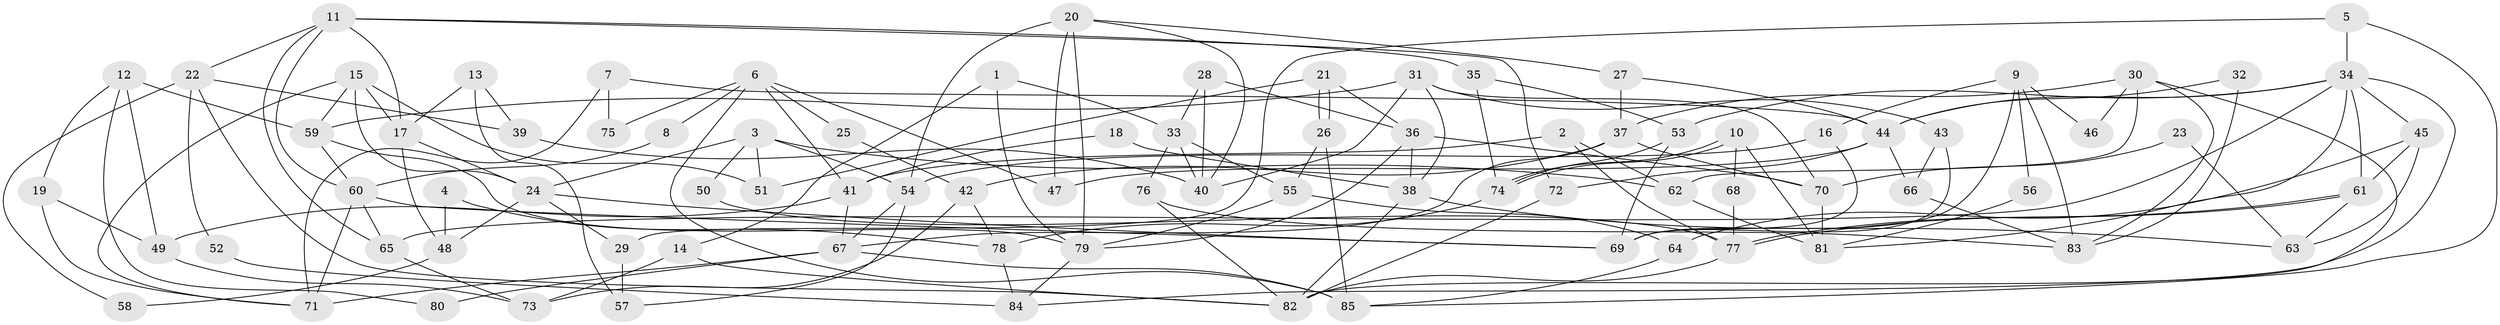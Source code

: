 // Generated by graph-tools (version 1.1) at 2025/36/03/09/25 02:36:17]
// undirected, 85 vertices, 170 edges
graph export_dot {
graph [start="1"]
  node [color=gray90,style=filled];
  1;
  2;
  3;
  4;
  5;
  6;
  7;
  8;
  9;
  10;
  11;
  12;
  13;
  14;
  15;
  16;
  17;
  18;
  19;
  20;
  21;
  22;
  23;
  24;
  25;
  26;
  27;
  28;
  29;
  30;
  31;
  32;
  33;
  34;
  35;
  36;
  37;
  38;
  39;
  40;
  41;
  42;
  43;
  44;
  45;
  46;
  47;
  48;
  49;
  50;
  51;
  52;
  53;
  54;
  55;
  56;
  57;
  58;
  59;
  60;
  61;
  62;
  63;
  64;
  65;
  66;
  67;
  68;
  69;
  70;
  71;
  72;
  73;
  74;
  75;
  76;
  77;
  78;
  79;
  80;
  81;
  82;
  83;
  84;
  85;
  1 -- 33;
  1 -- 79;
  1 -- 14;
  2 -- 77;
  2 -- 62;
  2 -- 41;
  3 -- 24;
  3 -- 51;
  3 -- 50;
  3 -- 54;
  3 -- 62;
  4 -- 48;
  4 -- 78;
  5 -- 85;
  5 -- 34;
  5 -- 29;
  6 -- 41;
  6 -- 47;
  6 -- 8;
  6 -- 25;
  6 -- 75;
  6 -- 85;
  7 -- 44;
  7 -- 71;
  7 -- 75;
  8 -- 60;
  9 -- 83;
  9 -- 69;
  9 -- 16;
  9 -- 46;
  9 -- 56;
  10 -- 74;
  10 -- 74;
  10 -- 81;
  10 -- 68;
  11 -- 60;
  11 -- 22;
  11 -- 17;
  11 -- 35;
  11 -- 65;
  11 -- 72;
  12 -- 19;
  12 -- 49;
  12 -- 59;
  12 -- 80;
  13 -- 57;
  13 -- 17;
  13 -- 39;
  14 -- 82;
  14 -- 73;
  15 -- 17;
  15 -- 59;
  15 -- 24;
  15 -- 51;
  15 -- 71;
  16 -- 54;
  16 -- 69;
  17 -- 24;
  17 -- 48;
  18 -- 41;
  18 -- 38;
  19 -- 49;
  19 -- 71;
  20 -- 40;
  20 -- 79;
  20 -- 27;
  20 -- 47;
  20 -- 54;
  21 -- 26;
  21 -- 26;
  21 -- 36;
  21 -- 51;
  22 -- 82;
  22 -- 39;
  22 -- 52;
  22 -- 58;
  23 -- 70;
  23 -- 63;
  24 -- 69;
  24 -- 29;
  24 -- 48;
  25 -- 42;
  26 -- 85;
  26 -- 55;
  27 -- 37;
  27 -- 44;
  28 -- 36;
  28 -- 33;
  28 -- 40;
  29 -- 57;
  30 -- 82;
  30 -- 62;
  30 -- 37;
  30 -- 46;
  30 -- 83;
  31 -- 43;
  31 -- 70;
  31 -- 38;
  31 -- 40;
  31 -- 59;
  32 -- 44;
  32 -- 83;
  33 -- 40;
  33 -- 55;
  33 -- 76;
  34 -- 65;
  34 -- 53;
  34 -- 44;
  34 -- 45;
  34 -- 61;
  34 -- 81;
  34 -- 84;
  35 -- 53;
  35 -- 74;
  36 -- 79;
  36 -- 38;
  36 -- 70;
  37 -- 67;
  37 -- 42;
  37 -- 70;
  38 -- 63;
  38 -- 82;
  39 -- 40;
  41 -- 67;
  41 -- 49;
  42 -- 73;
  42 -- 78;
  43 -- 69;
  43 -- 66;
  44 -- 47;
  44 -- 66;
  44 -- 72;
  45 -- 61;
  45 -- 63;
  45 -- 64;
  48 -- 58;
  49 -- 73;
  50 -- 77;
  52 -- 84;
  53 -- 74;
  53 -- 69;
  54 -- 57;
  54 -- 67;
  55 -- 79;
  55 -- 64;
  56 -- 81;
  59 -- 60;
  59 -- 79;
  60 -- 71;
  60 -- 65;
  60 -- 69;
  61 -- 77;
  61 -- 77;
  61 -- 63;
  62 -- 81;
  64 -- 85;
  65 -- 73;
  66 -- 83;
  67 -- 85;
  67 -- 71;
  67 -- 80;
  68 -- 77;
  70 -- 81;
  72 -- 82;
  74 -- 78;
  76 -- 82;
  76 -- 83;
  77 -- 82;
  78 -- 84;
  79 -- 84;
}
